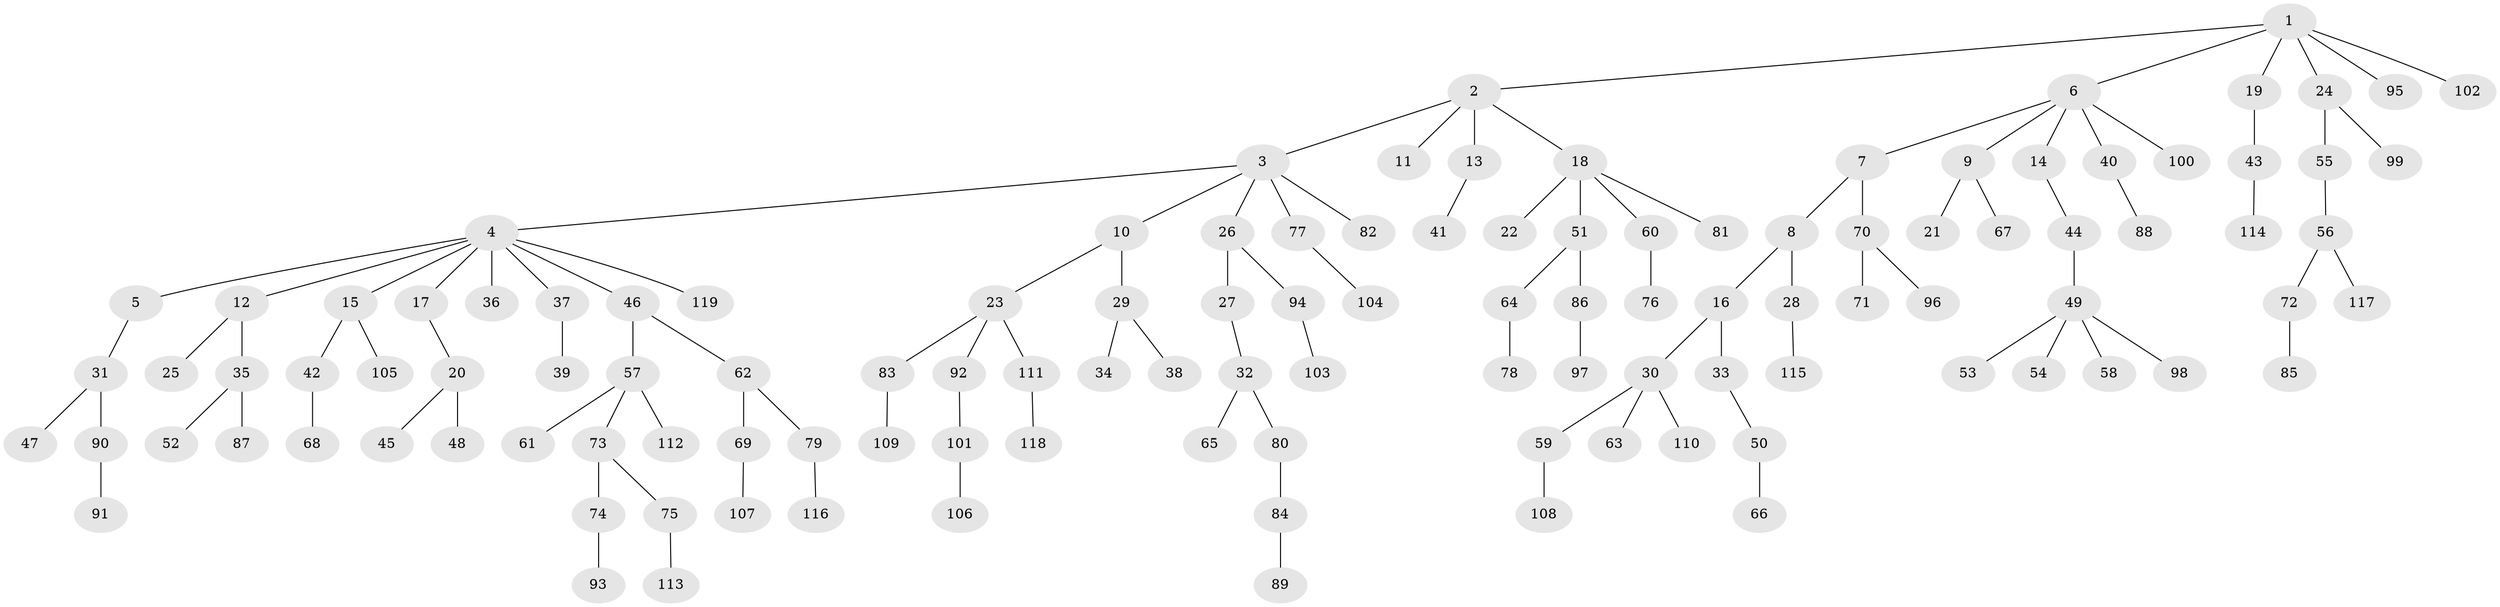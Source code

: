 // coarse degree distribution, {7: 0.011904761904761904, 5: 0.011904761904761904, 6: 0.023809523809523808, 8: 0.011904761904761904, 2: 0.15476190476190477, 3: 0.17857142857142858, 4: 0.047619047619047616, 1: 0.5595238095238095}
// Generated by graph-tools (version 1.1) at 2025/24/03/03/25 07:24:04]
// undirected, 119 vertices, 118 edges
graph export_dot {
graph [start="1"]
  node [color=gray90,style=filled];
  1;
  2;
  3;
  4;
  5;
  6;
  7;
  8;
  9;
  10;
  11;
  12;
  13;
  14;
  15;
  16;
  17;
  18;
  19;
  20;
  21;
  22;
  23;
  24;
  25;
  26;
  27;
  28;
  29;
  30;
  31;
  32;
  33;
  34;
  35;
  36;
  37;
  38;
  39;
  40;
  41;
  42;
  43;
  44;
  45;
  46;
  47;
  48;
  49;
  50;
  51;
  52;
  53;
  54;
  55;
  56;
  57;
  58;
  59;
  60;
  61;
  62;
  63;
  64;
  65;
  66;
  67;
  68;
  69;
  70;
  71;
  72;
  73;
  74;
  75;
  76;
  77;
  78;
  79;
  80;
  81;
  82;
  83;
  84;
  85;
  86;
  87;
  88;
  89;
  90;
  91;
  92;
  93;
  94;
  95;
  96;
  97;
  98;
  99;
  100;
  101;
  102;
  103;
  104;
  105;
  106;
  107;
  108;
  109;
  110;
  111;
  112;
  113;
  114;
  115;
  116;
  117;
  118;
  119;
  1 -- 2;
  1 -- 6;
  1 -- 19;
  1 -- 24;
  1 -- 95;
  1 -- 102;
  2 -- 3;
  2 -- 11;
  2 -- 13;
  2 -- 18;
  3 -- 4;
  3 -- 10;
  3 -- 26;
  3 -- 77;
  3 -- 82;
  4 -- 5;
  4 -- 12;
  4 -- 15;
  4 -- 17;
  4 -- 36;
  4 -- 37;
  4 -- 46;
  4 -- 119;
  5 -- 31;
  6 -- 7;
  6 -- 9;
  6 -- 14;
  6 -- 40;
  6 -- 100;
  7 -- 8;
  7 -- 70;
  8 -- 16;
  8 -- 28;
  9 -- 21;
  9 -- 67;
  10 -- 23;
  10 -- 29;
  12 -- 25;
  12 -- 35;
  13 -- 41;
  14 -- 44;
  15 -- 42;
  15 -- 105;
  16 -- 30;
  16 -- 33;
  17 -- 20;
  18 -- 22;
  18 -- 51;
  18 -- 60;
  18 -- 81;
  19 -- 43;
  20 -- 45;
  20 -- 48;
  23 -- 83;
  23 -- 92;
  23 -- 111;
  24 -- 55;
  24 -- 99;
  26 -- 27;
  26 -- 94;
  27 -- 32;
  28 -- 115;
  29 -- 34;
  29 -- 38;
  30 -- 59;
  30 -- 63;
  30 -- 110;
  31 -- 47;
  31 -- 90;
  32 -- 65;
  32 -- 80;
  33 -- 50;
  35 -- 52;
  35 -- 87;
  37 -- 39;
  40 -- 88;
  42 -- 68;
  43 -- 114;
  44 -- 49;
  46 -- 57;
  46 -- 62;
  49 -- 53;
  49 -- 54;
  49 -- 58;
  49 -- 98;
  50 -- 66;
  51 -- 64;
  51 -- 86;
  55 -- 56;
  56 -- 72;
  56 -- 117;
  57 -- 61;
  57 -- 73;
  57 -- 112;
  59 -- 108;
  60 -- 76;
  62 -- 69;
  62 -- 79;
  64 -- 78;
  69 -- 107;
  70 -- 71;
  70 -- 96;
  72 -- 85;
  73 -- 74;
  73 -- 75;
  74 -- 93;
  75 -- 113;
  77 -- 104;
  79 -- 116;
  80 -- 84;
  83 -- 109;
  84 -- 89;
  86 -- 97;
  90 -- 91;
  92 -- 101;
  94 -- 103;
  101 -- 106;
  111 -- 118;
}
